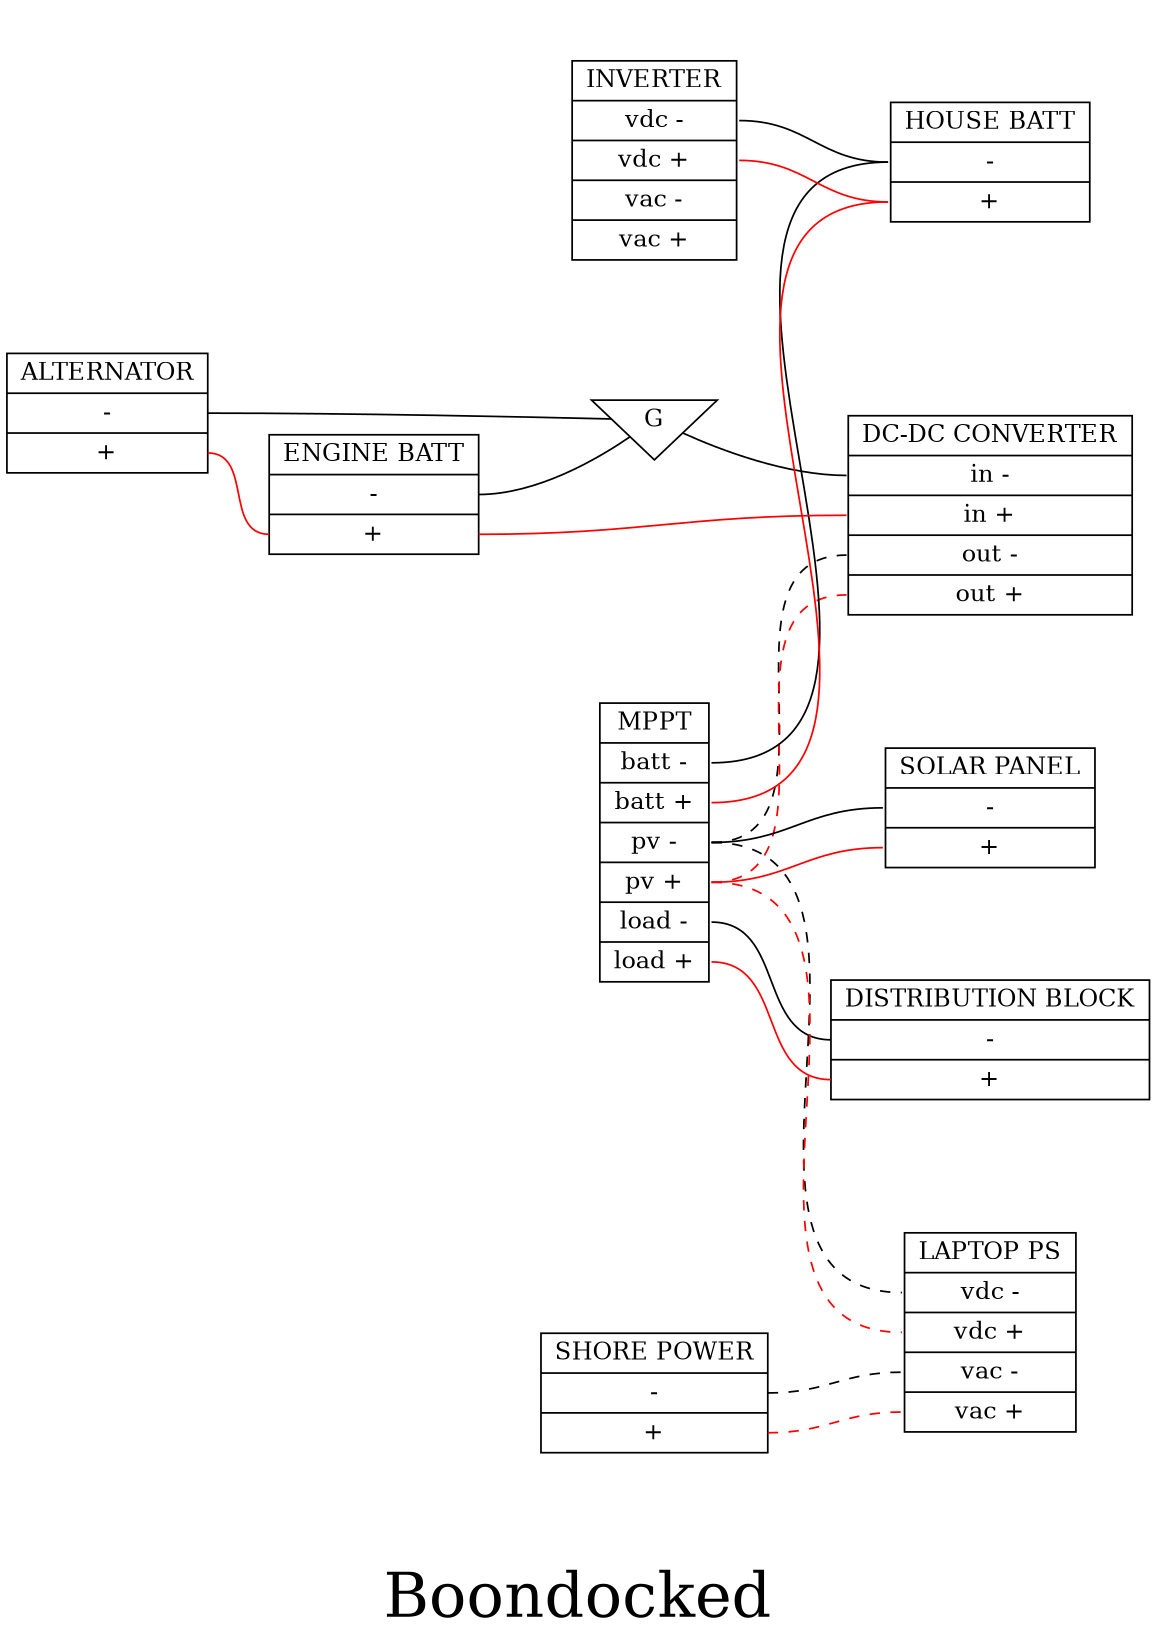 graph g {
  graph [
  size = "8.5,11";
  ratio = "fill";
  rankdir = "LR"
	fontsize = 36,
  label = "\nBoondocked"
  ];
  "G" [
  shape = "invtriangle"
  ];
  "MPPT" [
  label = "<f0> MPPT|<f1> batt -|<f2> batt +|<f3> pv -|<f4> pv +|<f5> load -|<f6> load +"
  shape = "record"
  ];
  "DC-DC CONVERTER" [
  label = "<f0> DC-DC CONVERTER|<f1> in -|<f2> in +|<f3> out -|<f4> out +"
  shape = "record"
  ];
  "SHORE POWER" [
  label = "<f0> SHORE POWER|<f1> -|<f2> +"
  shape = "record"
  ];
  "DISTRIBUTION BLOCK" [
  label = "<f0> DISTRIBUTION BLOCK|<f1> -|<f2> +"
  shape = "record"
  ];
  "LAPTOP PS" [
  label = "<f0> LAPTOP PS|<f1> vdc -|<f2> vdc +|<f3> vac -|<f4> vac +"
  shape = "record"
  ];
  "HOUSE BATT" [
  label = "<f0> HOUSE BATT|<f1> -|<f2> +"
  shape = "record"
  ];
  "INVERTER" [
  label = "<f0> INVERTER|<f1> vdc -|<f2> vdc +|<f3> vac -|<f4> vac +"
  shape = "record"
  ];
  "ALTERNATOR" [
  label = "<f0> ALTERNATOR|<f1> -|<f2> +"
  shape = "record"
  ];
  "ENGINE BATT" [
  label = "<f0> ENGINE BATT|<f1> -|<f2> +"
  shape = "record"
  ];
  "SOLAR PANEL" [
  label = "<f0> SOLAR PANEL|<f1> -|<f2> +"
  shape = "record"
  ];
  /* "SWITCH" [
  label = "SWITCH"
  shape = "circle"
  ]; */
  "MPPT":f5 -- "DISTRIBUTION BLOCK":f1 [
  id = 0
  ];
  "MPPT":f6 -- "DISTRIBUTION BLOCK":f2 [
  id = 1
  color = "red"
  ];
  "MPPT":f3 -- "LAPTOP PS":f1 [
  id = 2
  style = "dashed"
  ];
  "MPPT":f4 -- "LAPTOP PS":f2 [
  id = 3
  style = "dashed"
  color = "red"
  ];
  "MPPT":f3 -- "DC-DC CONVERTER":f3 [
  id = 2
  style = "dashed"
  ];
  "MPPT":f4 -- "DC-DC CONVERTER":f4 [
  id = 3
  style = "dashed"
  color = "red"
  ];
  /* "INVERTER":f1 -- "SWITCH" [
  id = 4
  ];
  "INVERTER":f2 -- "SWITCH" [
  id = 5
  color = "red"
  ]; */
  "INVERTER":f1 -- "HOUSE BATT":f1 [
  id = 6
  ];
  "INVERTER":f2 -- "HOUSE BATT":f2 [
  id = 7
  color = "red"
  ];
  "ALTERNATOR":f1 -- "G" [
  id = 8
  ];
  "ALTERNATOR":f2 -- "ENGINE BATT":f2 [
  id = 9
  color = "red"
  ];
  /* "HOUSE BATT":f1 -- "SWITCH" [
  id = 10
  style = "dashed"
  ];
  "HOUSE BATT":f2 -- "SWITCH" [
  id = 11
  style = "dashed"
  color = "red"
  ]; */
  "G" -- "DC-DC CONVERTER":f1 [];
  "ENGINE BATT":f2 -- "DC-DC CONVERTER":f2 [
  id = 13
  color = "red"
  ];
  "MPPT":f1 -- "HOUSE BATT":f1 [
  id = 14
  ];
  "MPPT":f2 -- "HOUSE BATT":f2 [
  id = 15
  color = "red"
  ];
  "MPPT":f3 -- "SOLAR PANEL":f1 [
  id = 2
  /* style = "dashed" */
  ];
  "MPPT":f4 -- "SOLAR PANEL":f2 [
  id = 3
  /* style = "dashed" */
  color = "red"
  ];
  "ENGINE BATT":f1 -- "G" [];
  "SHORE POWER":f1 -- "LAPTOP PS":f3 [
  style = "dashed"
  ];
  "SHORE POWER":f2 -- "LAPTOP PS":f4 [
  style = "dashed"
  color = "red"
  ];
}
